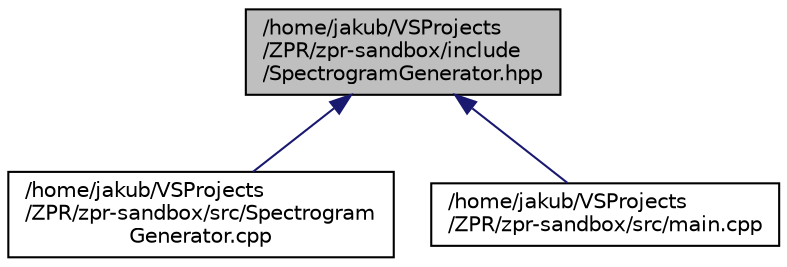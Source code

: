 digraph "/home/jakub/VSProjects/ZPR/zpr-sandbox/include/SpectrogramGenerator.hpp"
{
 // LATEX_PDF_SIZE
  edge [fontname="Helvetica",fontsize="10",labelfontname="Helvetica",labelfontsize="10"];
  node [fontname="Helvetica",fontsize="10",shape=record];
  Node1 [label="/home/jakub/VSProjects\l/ZPR/zpr-sandbox/include\l/SpectrogramGenerator.hpp",height=0.2,width=0.4,color="black", fillcolor="grey75", style="filled", fontcolor="black",tooltip=" "];
  Node1 -> Node2 [dir="back",color="midnightblue",fontsize="10",style="solid",fontname="Helvetica"];
  Node2 [label="/home/jakub/VSProjects\l/ZPR/zpr-sandbox/src/Spectrogram\lGenerator.cpp",height=0.2,width=0.4,color="black", fillcolor="white", style="filled",URL="$_spectrogram_generator_8cpp.html",tooltip=" "];
  Node1 -> Node3 [dir="back",color="midnightblue",fontsize="10",style="solid",fontname="Helvetica"];
  Node3 [label="/home/jakub/VSProjects\l/ZPR/zpr-sandbox/src/main.cpp",height=0.2,width=0.4,color="black", fillcolor="white", style="filled",URL="$main_8cpp.html",tooltip=" "];
}
